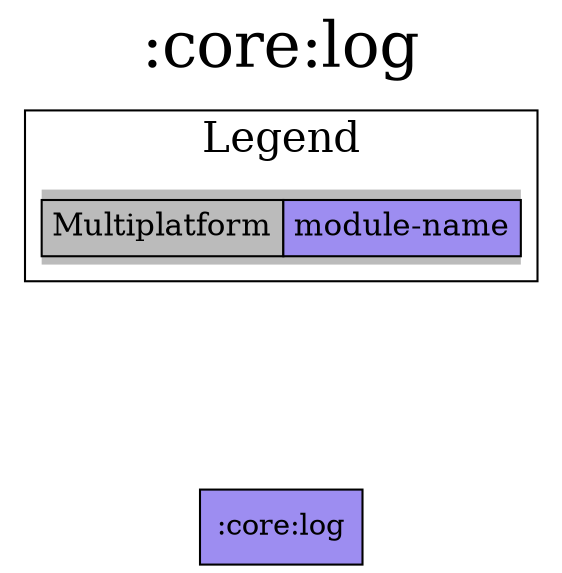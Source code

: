 digraph {
edge ["dir"="forward"]
graph ["dpi"="100","label"=":core:log","labelloc"="t","fontsize"="30","ranksep"="1.5","rankdir"="TB"]
node ["style"="filled"]
":core:log" ["fillcolor"="#9D8DF1","shape"="box"]
{
edge ["dir"="none"]
graph ["rank"="same"]
}
subgraph "cluster_legend" {
edge ["dir"="none"]
graph ["label"="Legend","fontsize"="20"]
"Legend" ["style"="filled","fillcolor"="#bbbbbb","shape"="none","margin"="0","fontsize"="15","label"=<
<TABLE BORDER="0" CELLBORDER="1" CELLSPACING="0" CELLPADDING="4">
<TR><TD>Multiplatform</TD><TD BGCOLOR="#9D8DF1">module-name</TD></TR>
</TABLE>
>]
} -> ":core:log" ["style"="invis"]
}

